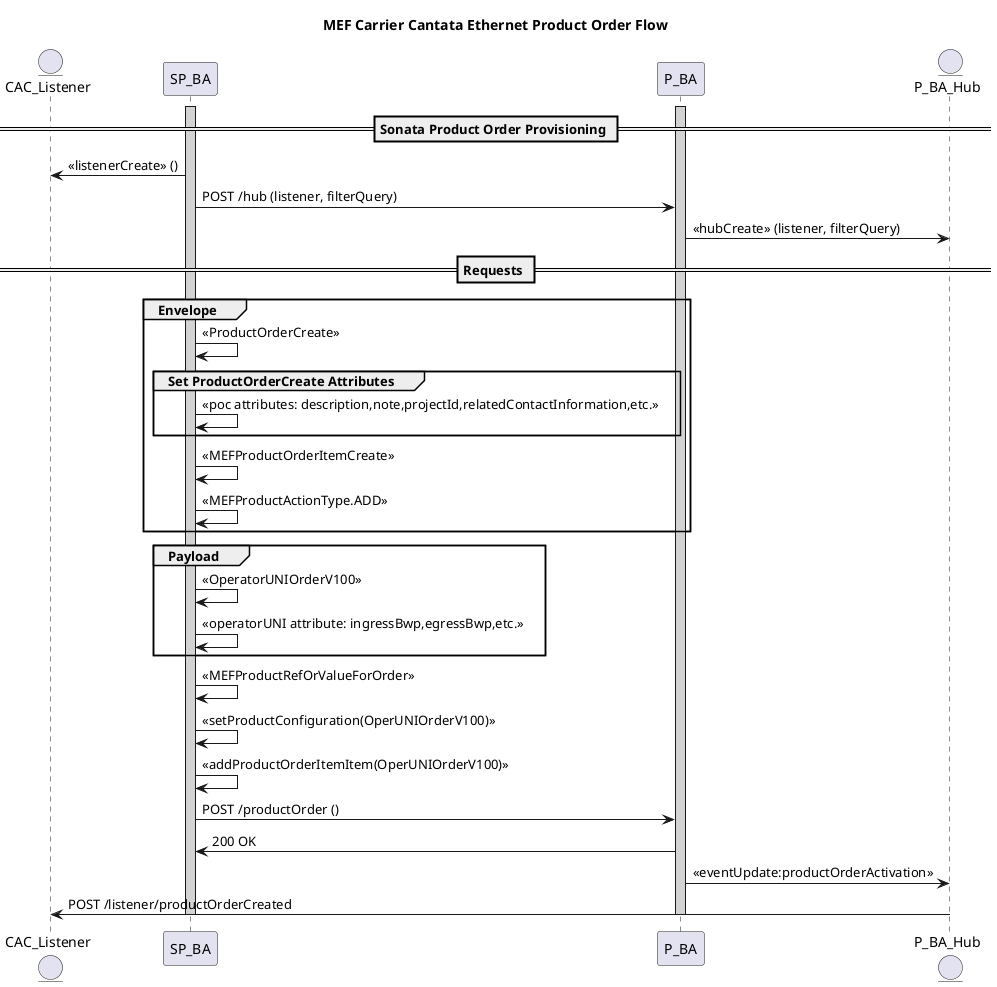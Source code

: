 @startuml
title MEF Carrier Cantata Ethernet Product Order Flow

entity CAC_Listener
participant SP_BA

participant P_BA
entity P_BA_Hub

== Sonata Product Order Provisioning ==

activate SP_BA#LightGray
activate P_BA #LightGray
SP_BA -> CAC_Listener: <<listenerCreate>> ()
SP_BA -> P_BA: POST /hub (listener, filterQuery)
P_BA -> P_BA_Hub: <<hubCreate>> (listener, filterQuery)

== Requests ==


group Envelope
    SP_BA->SP_BA: <<ProductOrderCreate>>
        group Set ProductOrderCreate Attributes
            SP_BA->SP_BA: <<poc attributes: description,note,projectId,relatedContactInformation,etc.>>
        end
    SP_BA->SP_BA: <<MEFProductOrderItemCreate>>
    SP_BA->SP_BA: <<MEFProductActionType.ADD>>
end

group Payload
    SP_BA->SP_BA: <<OperatorUNIOrderV100>>
    SP_BA->SP_BA: <<operatorUNI attribute: ingressBwp,egressBwp,etc.>>

end 

SP_BA->SP_BA: <<MEFProductRefOrValueForOrder>>
SP_BA->SP_BA: <<setProductConfiguration(OperUNIOrderV100)>>
SP_BA->SP_BA: <<addProductOrderItemItem(OperUNIOrderV100)>>


SP_BA -> P_BA: POST /productOrder ()
P_BA -> SP_BA: 200 OK
P_BA -> P_BA_Hub: <<eventUpdate:productOrderActivation>>
P_BA_Hub -> CAC_Listener: POST /listener/productOrderCreated


deactivate SP_BA #LightGray
deactivate P_BA #LightGray

@enduml